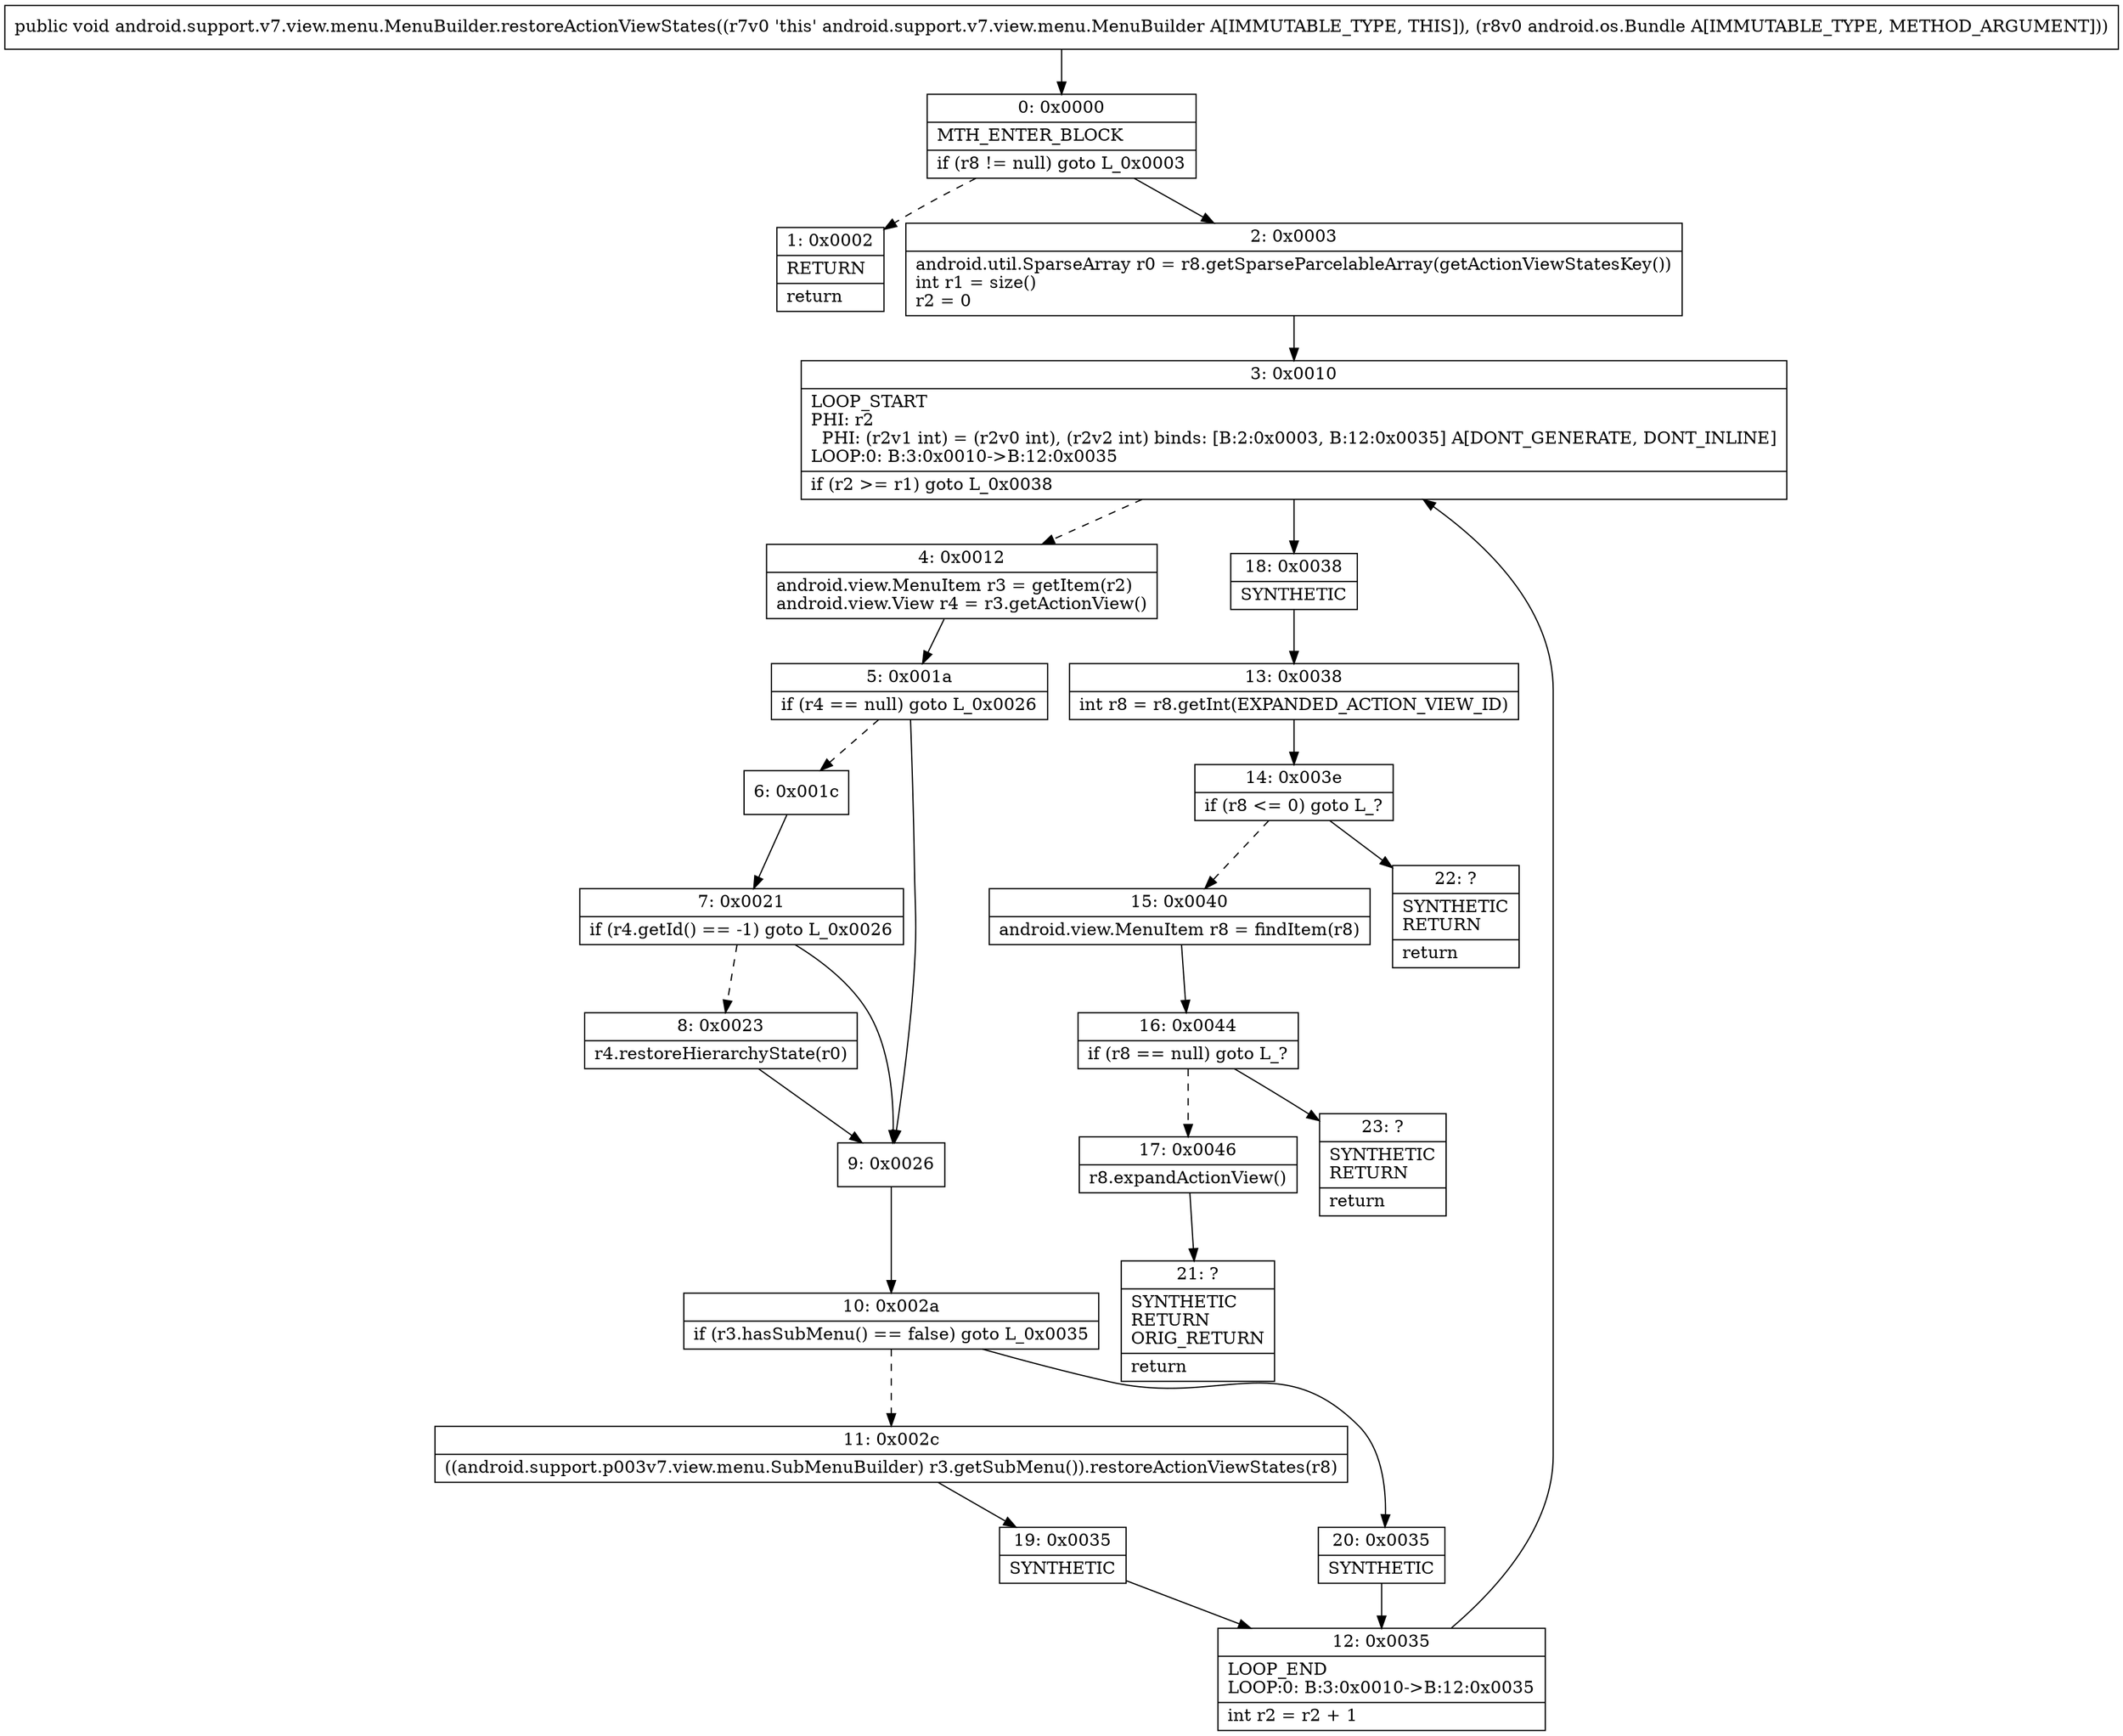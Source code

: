 digraph "CFG forandroid.support.v7.view.menu.MenuBuilder.restoreActionViewStates(Landroid\/os\/Bundle;)V" {
Node_0 [shape=record,label="{0\:\ 0x0000|MTH_ENTER_BLOCK\l|if (r8 != null) goto L_0x0003\l}"];
Node_1 [shape=record,label="{1\:\ 0x0002|RETURN\l|return\l}"];
Node_2 [shape=record,label="{2\:\ 0x0003|android.util.SparseArray r0 = r8.getSparseParcelableArray(getActionViewStatesKey())\lint r1 = size()\lr2 = 0\l}"];
Node_3 [shape=record,label="{3\:\ 0x0010|LOOP_START\lPHI: r2 \l  PHI: (r2v1 int) = (r2v0 int), (r2v2 int) binds: [B:2:0x0003, B:12:0x0035] A[DONT_GENERATE, DONT_INLINE]\lLOOP:0: B:3:0x0010\-\>B:12:0x0035\l|if (r2 \>= r1) goto L_0x0038\l}"];
Node_4 [shape=record,label="{4\:\ 0x0012|android.view.MenuItem r3 = getItem(r2)\landroid.view.View r4 = r3.getActionView()\l}"];
Node_5 [shape=record,label="{5\:\ 0x001a|if (r4 == null) goto L_0x0026\l}"];
Node_6 [shape=record,label="{6\:\ 0x001c}"];
Node_7 [shape=record,label="{7\:\ 0x0021|if (r4.getId() == \-1) goto L_0x0026\l}"];
Node_8 [shape=record,label="{8\:\ 0x0023|r4.restoreHierarchyState(r0)\l}"];
Node_9 [shape=record,label="{9\:\ 0x0026}"];
Node_10 [shape=record,label="{10\:\ 0x002a|if (r3.hasSubMenu() == false) goto L_0x0035\l}"];
Node_11 [shape=record,label="{11\:\ 0x002c|((android.support.p003v7.view.menu.SubMenuBuilder) r3.getSubMenu()).restoreActionViewStates(r8)\l}"];
Node_12 [shape=record,label="{12\:\ 0x0035|LOOP_END\lLOOP:0: B:3:0x0010\-\>B:12:0x0035\l|int r2 = r2 + 1\l}"];
Node_13 [shape=record,label="{13\:\ 0x0038|int r8 = r8.getInt(EXPANDED_ACTION_VIEW_ID)\l}"];
Node_14 [shape=record,label="{14\:\ 0x003e|if (r8 \<= 0) goto L_?\l}"];
Node_15 [shape=record,label="{15\:\ 0x0040|android.view.MenuItem r8 = findItem(r8)\l}"];
Node_16 [shape=record,label="{16\:\ 0x0044|if (r8 == null) goto L_?\l}"];
Node_17 [shape=record,label="{17\:\ 0x0046|r8.expandActionView()\l}"];
Node_18 [shape=record,label="{18\:\ 0x0038|SYNTHETIC\l}"];
Node_19 [shape=record,label="{19\:\ 0x0035|SYNTHETIC\l}"];
Node_20 [shape=record,label="{20\:\ 0x0035|SYNTHETIC\l}"];
Node_21 [shape=record,label="{21\:\ ?|SYNTHETIC\lRETURN\lORIG_RETURN\l|return\l}"];
Node_22 [shape=record,label="{22\:\ ?|SYNTHETIC\lRETURN\l|return\l}"];
Node_23 [shape=record,label="{23\:\ ?|SYNTHETIC\lRETURN\l|return\l}"];
MethodNode[shape=record,label="{public void android.support.v7.view.menu.MenuBuilder.restoreActionViewStates((r7v0 'this' android.support.v7.view.menu.MenuBuilder A[IMMUTABLE_TYPE, THIS]), (r8v0 android.os.Bundle A[IMMUTABLE_TYPE, METHOD_ARGUMENT])) }"];
MethodNode -> Node_0;
Node_0 -> Node_1[style=dashed];
Node_0 -> Node_2;
Node_2 -> Node_3;
Node_3 -> Node_4[style=dashed];
Node_3 -> Node_18;
Node_4 -> Node_5;
Node_5 -> Node_6[style=dashed];
Node_5 -> Node_9;
Node_6 -> Node_7;
Node_7 -> Node_8[style=dashed];
Node_7 -> Node_9;
Node_8 -> Node_9;
Node_9 -> Node_10;
Node_10 -> Node_11[style=dashed];
Node_10 -> Node_20;
Node_11 -> Node_19;
Node_12 -> Node_3;
Node_13 -> Node_14;
Node_14 -> Node_15[style=dashed];
Node_14 -> Node_22;
Node_15 -> Node_16;
Node_16 -> Node_17[style=dashed];
Node_16 -> Node_23;
Node_17 -> Node_21;
Node_18 -> Node_13;
Node_19 -> Node_12;
Node_20 -> Node_12;
}

